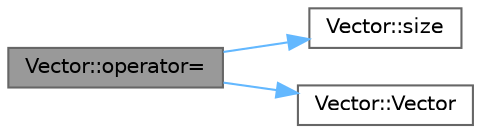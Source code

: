 digraph "Vector::operator="
{
 // LATEX_PDF_SIZE
  bgcolor="transparent";
  edge [fontname=Helvetica,fontsize=10,labelfontname=Helvetica,labelfontsize=10];
  node [fontname=Helvetica,fontsize=10,shape=box,height=0.2,width=0.4];
  rankdir="LR";
  Node1 [id="Node000001",label="Vector::operator=",height=0.2,width=0.4,color="gray40", fillcolor="grey60", style="filled", fontcolor="black",tooltip=" "];
  Node1 -> Node2 [id="edge3_Node000001_Node000002",color="steelblue1",style="solid",tooltip=" "];
  Node2 [id="Node000002",label="Vector::size",height=0.2,width=0.4,color="grey40", fillcolor="white", style="filled",URL="$class_vector.html#aaf58f4ef9719a4cecab4af45c2ec8ca4",tooltip=" "];
  Node1 -> Node3 [id="edge4_Node000001_Node000003",color="steelblue1",style="solid",tooltip=" "];
  Node3 [id="Node000003",label="Vector::Vector",height=0.2,width=0.4,color="grey40", fillcolor="white", style="filled",URL="$class_vector.html#a39d6069675db4ecfc1ab81d440da759a",tooltip=" "];
}
